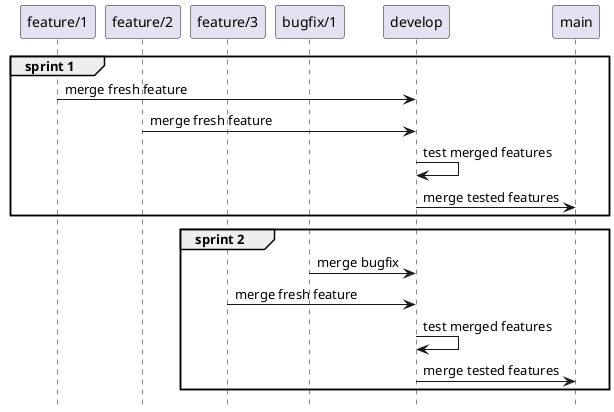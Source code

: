 @startuml "branching-flow-example"
hide footbox

participant "feature/1" as feature1
participant "feature/2" as feature2
participant "feature/3" as feature3
participant "bugfix/1" as bugfix1

group sprint 1
    feature1 -> develop: merge fresh feature
    feature2 -> develop: merge fresh feature
    develop -> develop: test merged features
    develop -> main: merge tested features
end

group sprint 2
    bugfix1 -> develop: merge bugfix
    feature3 -> develop: merge fresh feature
    develop -> develop: test merged features
    develop -> main: merge tested features
end
@enduml
